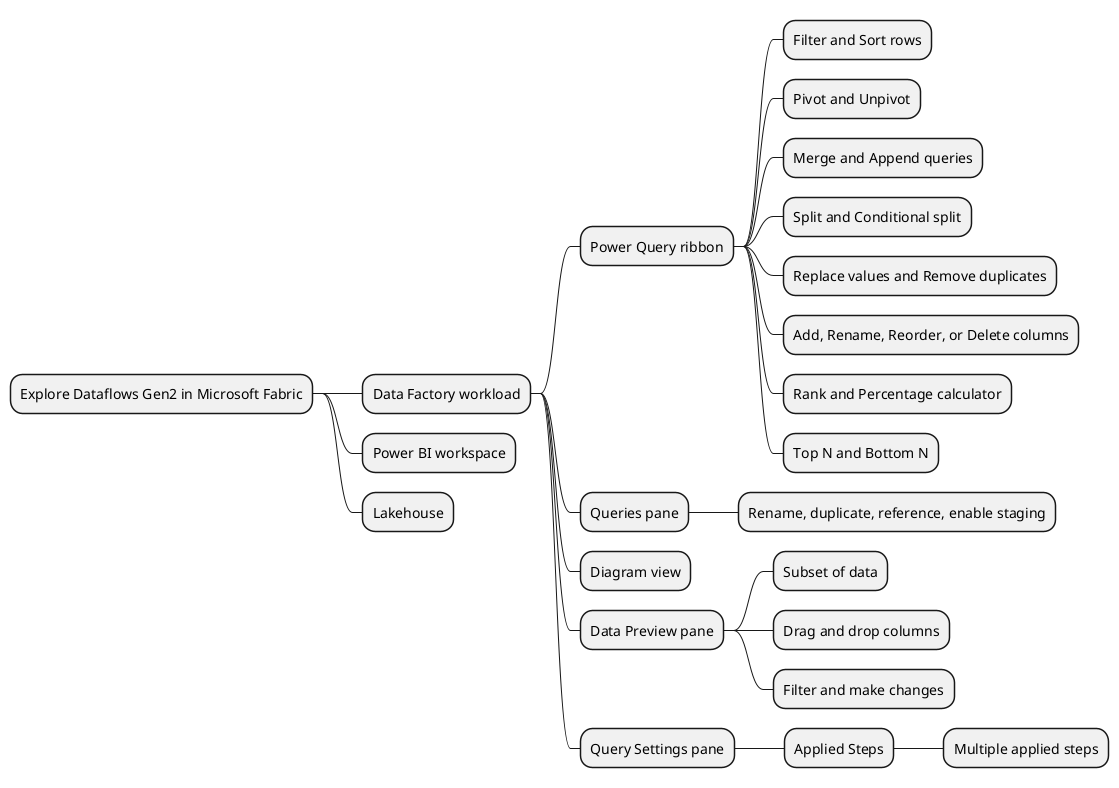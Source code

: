 @startmindmap
* Explore Dataflows Gen2 in Microsoft Fabric
** Data Factory workload
*** Power Query ribbon
**** Filter and Sort rows
**** Pivot and Unpivot
**** Merge and Append queries
**** Split and Conditional split
**** Replace values and Remove duplicates
**** Add, Rename, Reorder, or Delete columns
**** Rank and Percentage calculator
**** Top N and Bottom N
*** Queries pane
**** Rename, duplicate, reference, enable staging
*** Diagram view
*** Data Preview pane
**** Subset of data
**** Drag and drop columns
**** Filter and make changes
*** Query Settings pane
**** Applied Steps
***** Multiple applied steps
** Power BI workspace
** Lakehouse
@endmindmap
